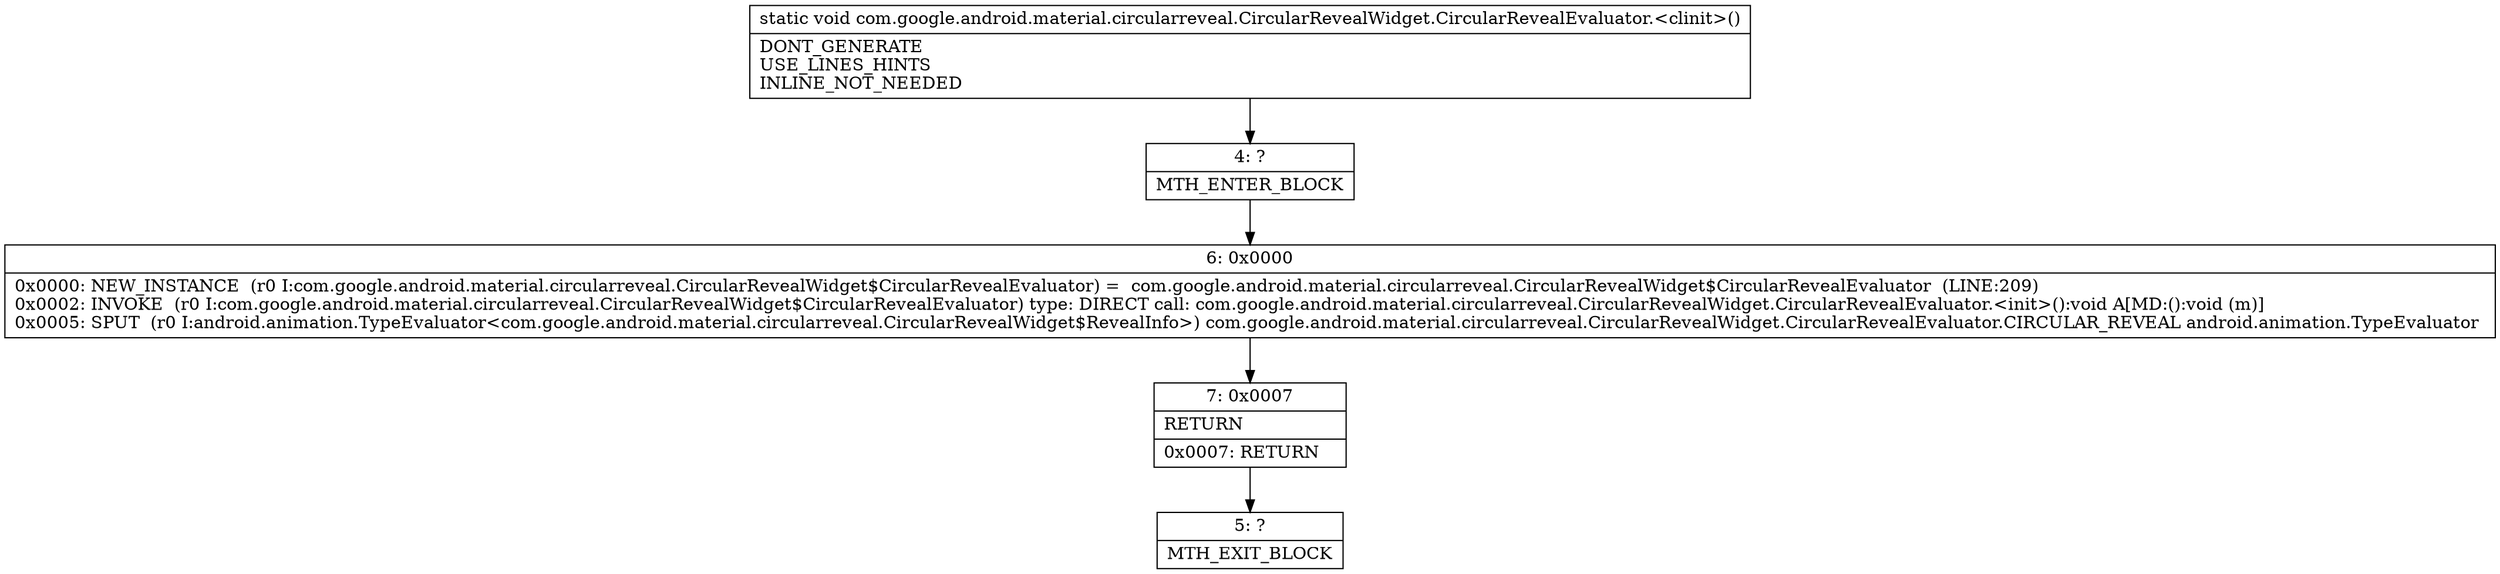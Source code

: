 digraph "CFG forcom.google.android.material.circularreveal.CircularRevealWidget.CircularRevealEvaluator.\<clinit\>()V" {
Node_4 [shape=record,label="{4\:\ ?|MTH_ENTER_BLOCK\l}"];
Node_6 [shape=record,label="{6\:\ 0x0000|0x0000: NEW_INSTANCE  (r0 I:com.google.android.material.circularreveal.CircularRevealWidget$CircularRevealEvaluator) =  com.google.android.material.circularreveal.CircularRevealWidget$CircularRevealEvaluator  (LINE:209)\l0x0002: INVOKE  (r0 I:com.google.android.material.circularreveal.CircularRevealWidget$CircularRevealEvaluator) type: DIRECT call: com.google.android.material.circularreveal.CircularRevealWidget.CircularRevealEvaluator.\<init\>():void A[MD:():void (m)]\l0x0005: SPUT  (r0 I:android.animation.TypeEvaluator\<com.google.android.material.circularreveal.CircularRevealWidget$RevealInfo\>) com.google.android.material.circularreveal.CircularRevealWidget.CircularRevealEvaluator.CIRCULAR_REVEAL android.animation.TypeEvaluator \l}"];
Node_7 [shape=record,label="{7\:\ 0x0007|RETURN\l|0x0007: RETURN   \l}"];
Node_5 [shape=record,label="{5\:\ ?|MTH_EXIT_BLOCK\l}"];
MethodNode[shape=record,label="{static void com.google.android.material.circularreveal.CircularRevealWidget.CircularRevealEvaluator.\<clinit\>()  | DONT_GENERATE\lUSE_LINES_HINTS\lINLINE_NOT_NEEDED\l}"];
MethodNode -> Node_4;Node_4 -> Node_6;
Node_6 -> Node_7;
Node_7 -> Node_5;
}

